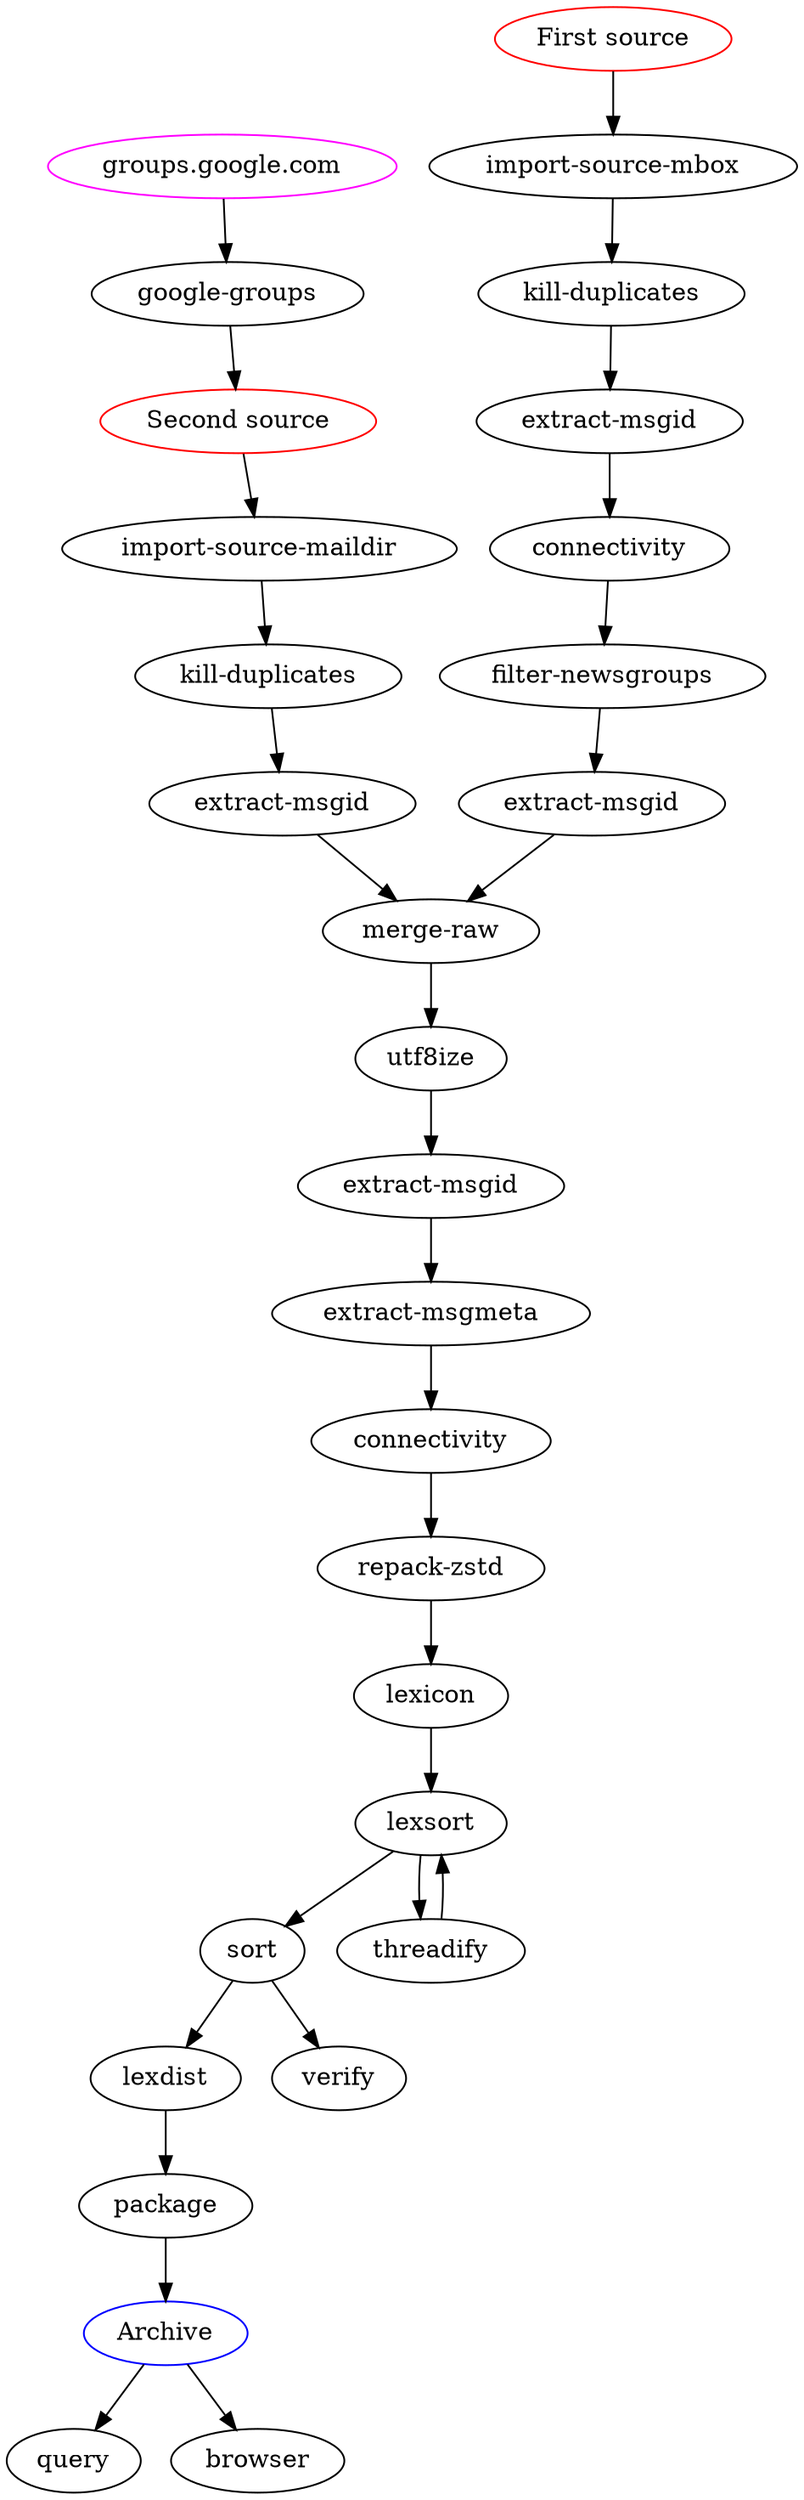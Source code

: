 digraph
{
    ggsrc[label="groups.google.com", color=magenta];
    gg[label="google-groups"];

    src1[label="First source", color=red];
    src2[label="Second source", color=red];
    dst1[label="Archive", color=blue];

    mbox[label="import-source-mbox"];
    maildir[label="import-source-maildir"];

    kill1[label="kill-duplicates"];
    kill2[label="kill-duplicates"];

    msgid1[label="extract-msgid"];
    msgid2[label="extract-msgid"];
    msgid3[label="extract-msgid"];
    msgid4[label="extract-msgid"];
    conn2[label="connectivity"];

    filter[label="filter-newsgroups"];
    merge[label="merge-raw"];
    msgmeta[label="extract-msgmeta"];
    repack[label="repack-zstd"];

    ggsrc -> gg;
    gg -> src2;
    src1 -> mbox;
    src2 -> maildir;
    mbox -> kill1;
    maildir -> kill2;
    kill1 -> msgid4;
    msgid4 -> conn2;
    conn2 -> filter;
    filter -> msgid1;
    kill2 -> msgid2;
    msgid1 -> merge;
    msgid2 -> merge;
    merge -> utf8ize;
    utf8ize -> msgid3;
    msgid3 -> msgmeta;
    msgmeta -> connectivity;
    connectivity -> repack;
    repack -> lexicon;
    lexicon -> lexsort;
    lexsort -> sort;
    sort -> lexdist;
    sort -> verify;
    lexdist -> package;
    package -> dst1;
    dst1 -> query;
    dst1 -> browser;
    lexsort -> threadify;
    threadify -> lexsort;
}
